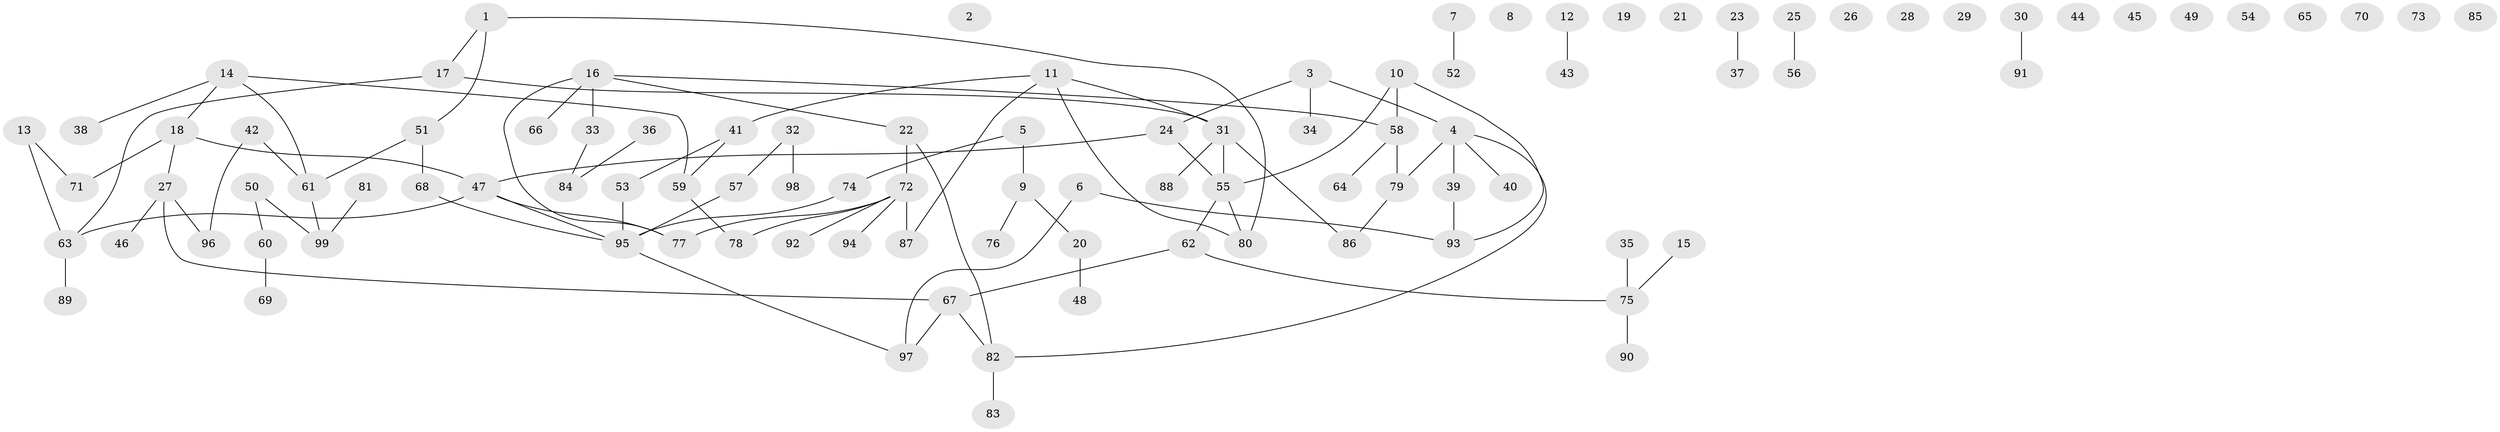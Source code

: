 // Generated by graph-tools (version 1.1) at 2025/33/03/09/25 02:33:42]
// undirected, 99 vertices, 99 edges
graph export_dot {
graph [start="1"]
  node [color=gray90,style=filled];
  1;
  2;
  3;
  4;
  5;
  6;
  7;
  8;
  9;
  10;
  11;
  12;
  13;
  14;
  15;
  16;
  17;
  18;
  19;
  20;
  21;
  22;
  23;
  24;
  25;
  26;
  27;
  28;
  29;
  30;
  31;
  32;
  33;
  34;
  35;
  36;
  37;
  38;
  39;
  40;
  41;
  42;
  43;
  44;
  45;
  46;
  47;
  48;
  49;
  50;
  51;
  52;
  53;
  54;
  55;
  56;
  57;
  58;
  59;
  60;
  61;
  62;
  63;
  64;
  65;
  66;
  67;
  68;
  69;
  70;
  71;
  72;
  73;
  74;
  75;
  76;
  77;
  78;
  79;
  80;
  81;
  82;
  83;
  84;
  85;
  86;
  87;
  88;
  89;
  90;
  91;
  92;
  93;
  94;
  95;
  96;
  97;
  98;
  99;
  1 -- 17;
  1 -- 51;
  1 -- 80;
  3 -- 4;
  3 -- 24;
  3 -- 34;
  4 -- 39;
  4 -- 40;
  4 -- 79;
  4 -- 82;
  5 -- 9;
  5 -- 74;
  6 -- 93;
  6 -- 97;
  7 -- 52;
  9 -- 20;
  9 -- 76;
  10 -- 55;
  10 -- 58;
  10 -- 93;
  11 -- 31;
  11 -- 41;
  11 -- 80;
  11 -- 87;
  12 -- 43;
  13 -- 63;
  13 -- 71;
  14 -- 18;
  14 -- 38;
  14 -- 59;
  14 -- 61;
  15 -- 75;
  16 -- 22;
  16 -- 33;
  16 -- 58;
  16 -- 66;
  16 -- 77;
  17 -- 31;
  17 -- 63;
  18 -- 27;
  18 -- 47;
  18 -- 71;
  20 -- 48;
  22 -- 72;
  22 -- 82;
  23 -- 37;
  24 -- 47;
  24 -- 55;
  25 -- 56;
  27 -- 46;
  27 -- 67;
  27 -- 96;
  30 -- 91;
  31 -- 55;
  31 -- 86;
  31 -- 88;
  32 -- 57;
  32 -- 98;
  33 -- 84;
  35 -- 75;
  36 -- 84;
  39 -- 93;
  41 -- 53;
  41 -- 59;
  42 -- 61;
  42 -- 96;
  47 -- 63;
  47 -- 77;
  47 -- 95;
  50 -- 60;
  50 -- 99;
  51 -- 61;
  51 -- 68;
  53 -- 95;
  55 -- 62;
  55 -- 80;
  57 -- 95;
  58 -- 64;
  58 -- 79;
  59 -- 78;
  60 -- 69;
  61 -- 99;
  62 -- 67;
  62 -- 75;
  63 -- 89;
  67 -- 82;
  67 -- 97;
  68 -- 95;
  72 -- 77;
  72 -- 78;
  72 -- 87;
  72 -- 92;
  72 -- 94;
  74 -- 95;
  75 -- 90;
  79 -- 86;
  81 -- 99;
  82 -- 83;
  95 -- 97;
}
